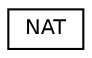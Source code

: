 digraph "Graphical Class Hierarchy"
{
  edge [fontname="Helvetica",fontsize="10",labelfontname="Helvetica",labelfontsize="10"];
  node [fontname="Helvetica",fontsize="10",shape=record];
  rankdir="LR";
  Node0 [label="NAT",height=0.2,width=0.4,color="black", fillcolor="white", style="filled",URL="$struct_n_a_t.html"];
}
